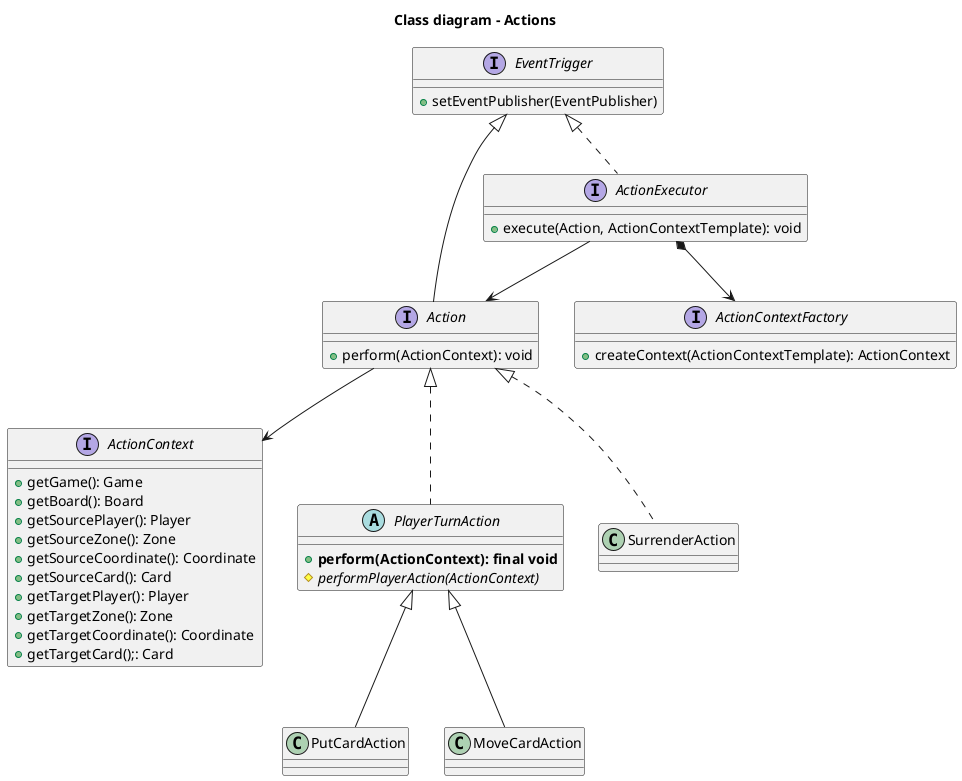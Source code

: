@startuml	
title "Class diagram - Actions"

interface EventTrigger {
 +setEventPublisher(EventPublisher)
}

interface ActionContext {
 +getGame(): Game
 +getBoard(): Board
 +getSourcePlayer(): Player
 +getSourceZone(): Zone
 +getSourceCoordinate(): Coordinate
 +getSourceCard(): Card
 +getTargetPlayer(): Player
 +getTargetZone(): Zone
 +getTargetCoordinate(): Coordinate
 +getTargetCard();: Card
}

interface Action extends EventTrigger {
 +perform(ActionContext): void
}

interface ActionContextFactory {
 +createContext(ActionContextTemplate): ActionContext
}

interface ActionExecutor {
 +execute(Action, ActionContextTemplate): void
}

abstract class PlayerTurnAction {
 +<b>perform(ActionContext): final void</b>
 #{abstract} performPlayerAction(ActionContext)
}

EventTrigger <|.. ActionExecutor

ActionExecutor *--> ActionContextFactory
ActionExecutor --> Action
Action --> ActionContext

Action <|.. SurrenderAction
Action <|.. PlayerTurnAction
PlayerTurnAction <|-- PutCardAction
PlayerTurnAction <|-- MoveCardAction
@enduml
